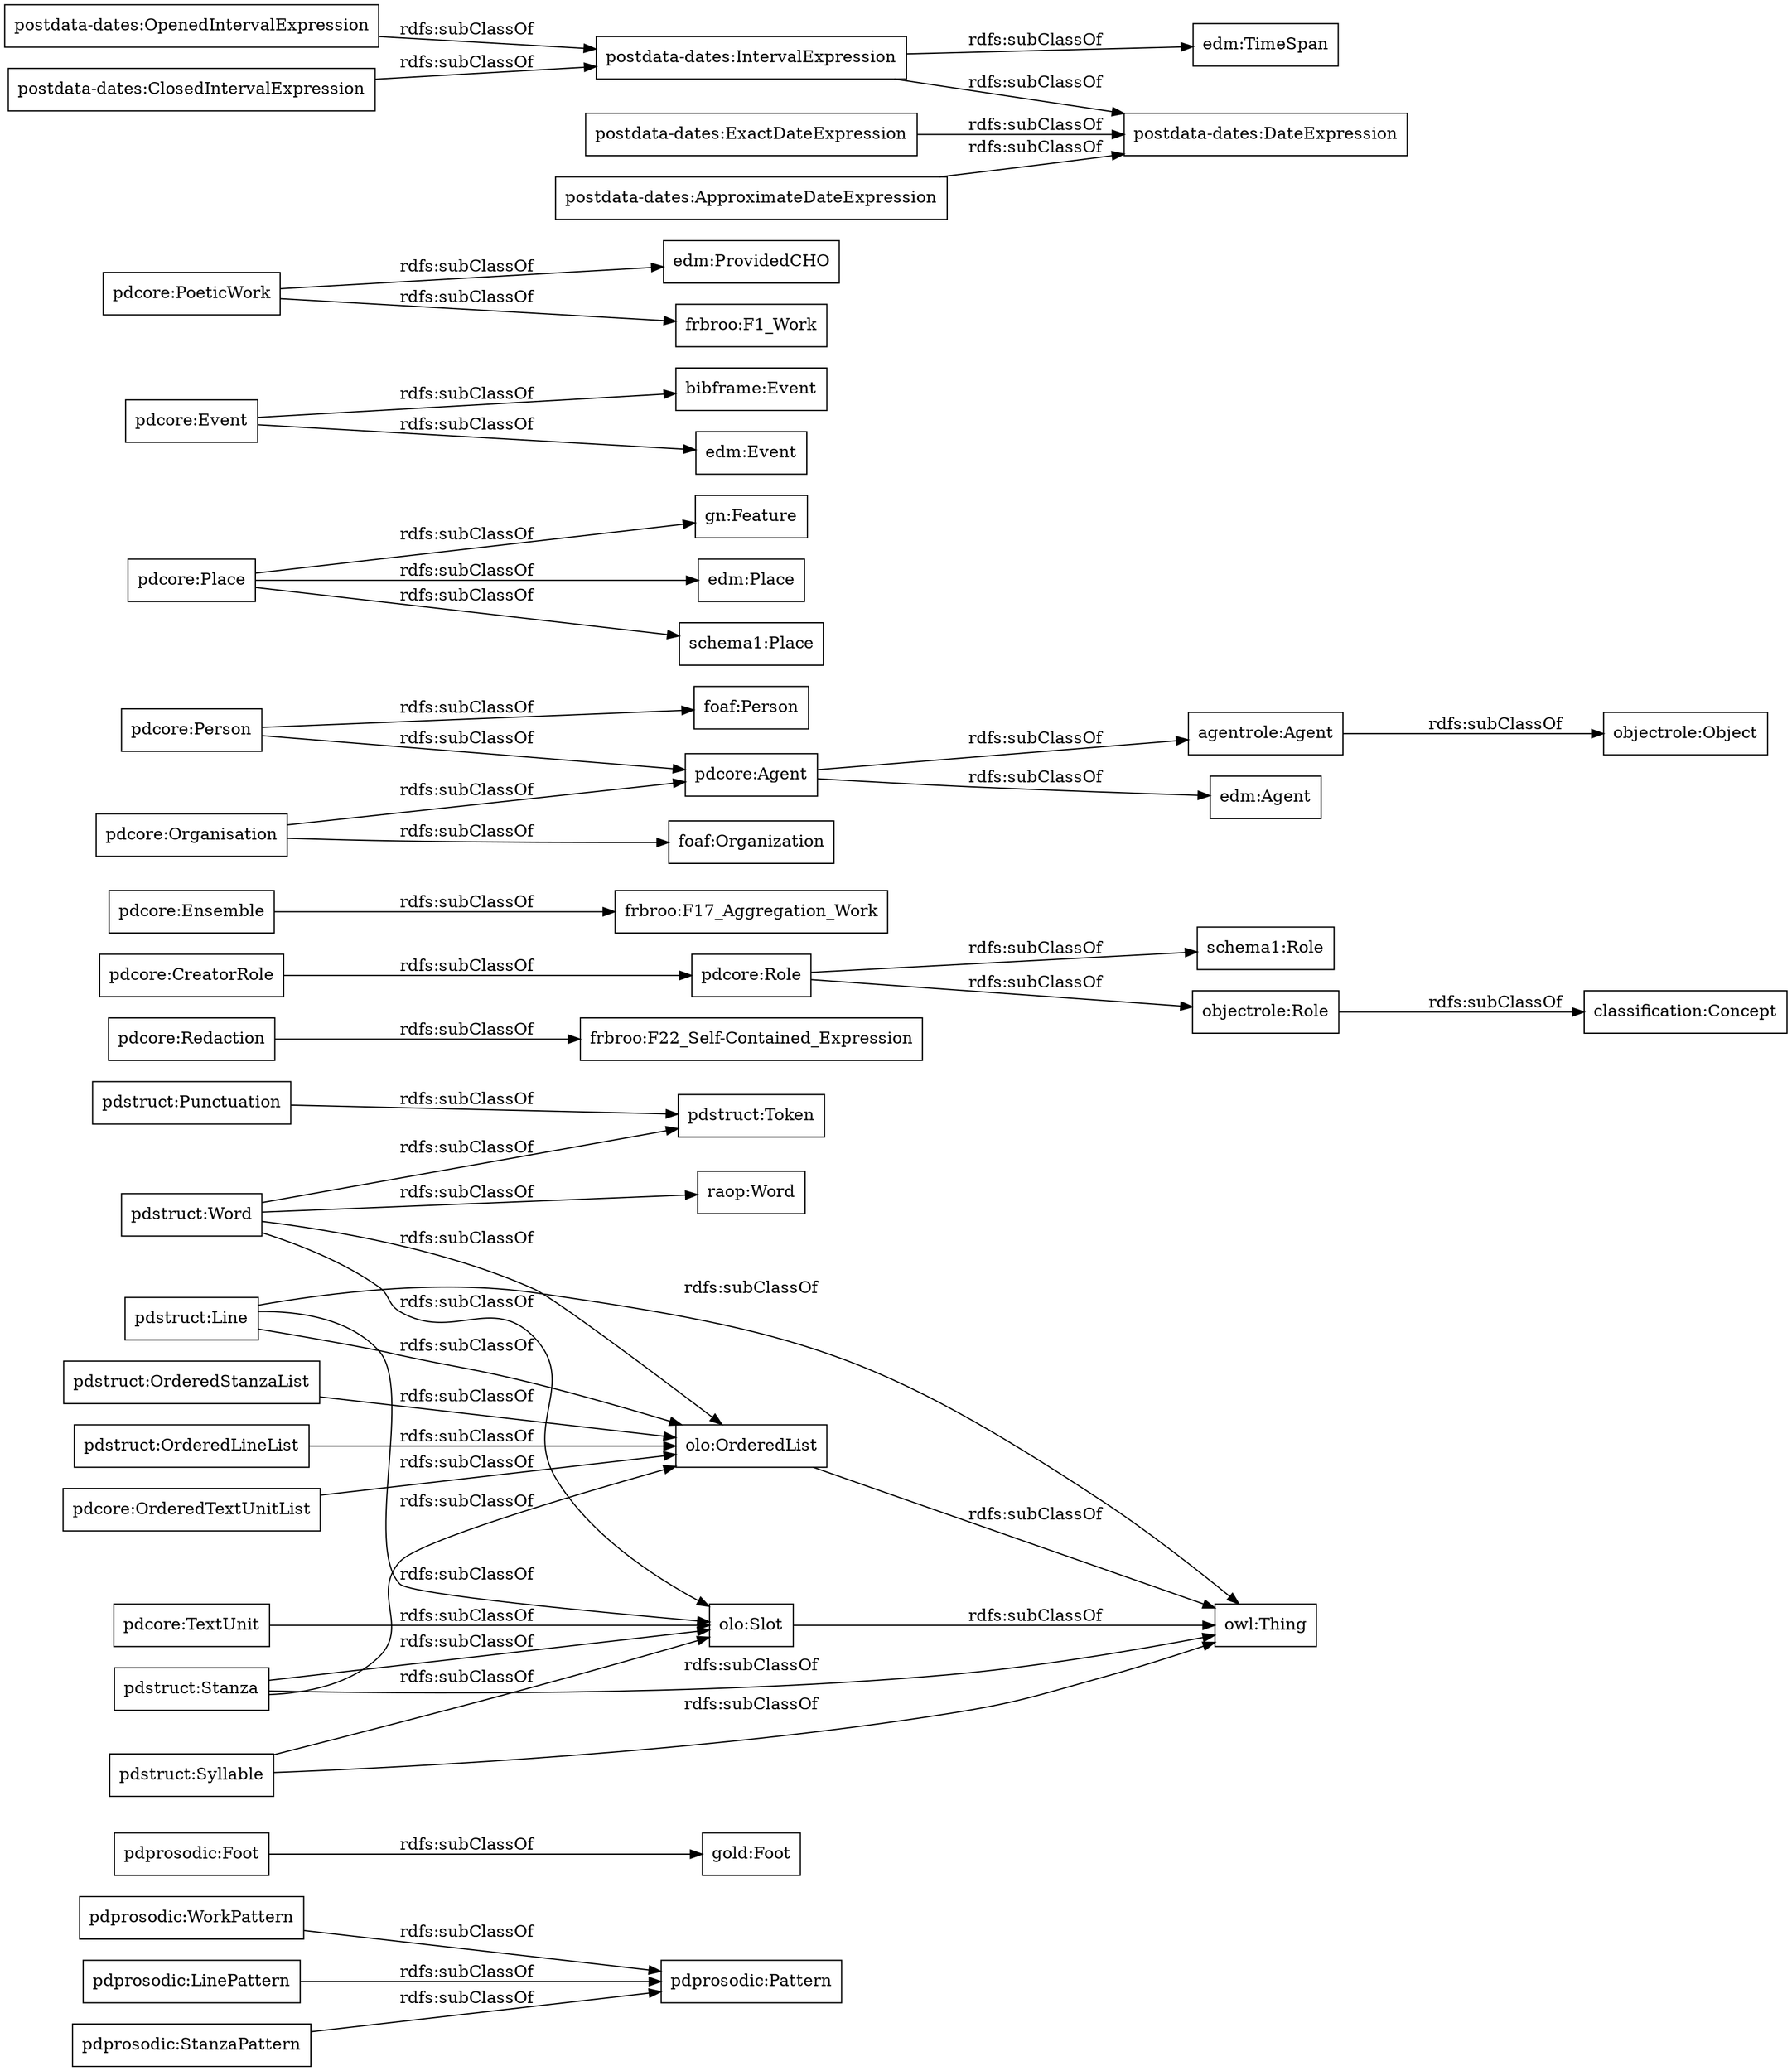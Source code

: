 digraph ar2dtool_diagram { 
rankdir=LR;
size="1000"
node [shape = rectangle, color="black"]; "pdprosodic:WorkPattern" "pdprosodic:Foot" "pdprosodic:LinePattern" "pdprosodic:Pattern" "gold:Foot" "pdprosodic:StanzaPattern" "pdstruct:Punctuation" "pdstruct:Line" "pdstruct:OrderedStanzaList" "pdstruct:Word" "pdstruct:Stanza" "pdstruct:Token" "pdcore:Redaction" "pdstruct:Syllable" "raop:Word" "pdstruct:OrderedLineList" "olo:Slot" "olo:OrderedList" "pdcore:Role" "frbroo:F17_Aggregation_Work" "pdcore:OrderedTextUnitList" "agentrole:Agent" "gn:Feature" "edm:Agent" "pdcore:Agent" "pdcore:CreatorRole" "pdcore:Person" "pdcore:Organisation" "edm:Place" "pdcore:Ensemble" "foaf:Person" "frbroo:F22_Self-Contained_Expression" "bibframe:Event" "edm:Event" "pdcore:TextUnit" "foaf:Organization" "edm:ProvidedCHO" "pdcore:Place" "schema1:Place" "pdcore:Event" "pdcore:PoeticWork" "frbroo:F1_Work" "schema1:Role" "owl:Thing" "objectrole:Role" "objectrole:Object" "postdata-dates:OpenedIntervalExpression" "postdata-dates:ClosedIntervalExpression" "postdata-dates:IntervalExpression" "postdata-dates:ExactDateExpression" "edm:TimeSpan" "postdata-dates:DateExpression" "postdata-dates:ApproximateDateExpression" "classification:Concept" ; /*classes style*/
	"pdprosodic:WorkPattern" -> "pdprosodic:Pattern" [ label = "rdfs:subClassOf" ];
	"pdstruct:OrderedStanzaList" -> "olo:OrderedList" [ label = "rdfs:subClassOf" ];
	"pdstruct:Punctuation" -> "pdstruct:Token" [ label = "rdfs:subClassOf" ];
	"agentrole:Agent" -> "objectrole:Object" [ label = "rdfs:subClassOf" ];
	"pdstruct:Word" -> "olo:OrderedList" [ label = "rdfs:subClassOf" ];
	"pdstruct:Word" -> "olo:Slot" [ label = "rdfs:subClassOf" ];
	"pdstruct:Word" -> "pdstruct:Token" [ label = "rdfs:subClassOf" ];
	"pdstruct:Word" -> "raop:Word" [ label = "rdfs:subClassOf" ];
	"pdcore:PoeticWork" -> "frbroo:F1_Work" [ label = "rdfs:subClassOf" ];
	"pdcore:PoeticWork" -> "edm:ProvidedCHO" [ label = "rdfs:subClassOf" ];
	"pdprosodic:Foot" -> "gold:Foot" [ label = "rdfs:subClassOf" ];
	"objectrole:Role" -> "classification:Concept" [ label = "rdfs:subClassOf" ];
	"postdata-dates:ClosedIntervalExpression" -> "postdata-dates:IntervalExpression" [ label = "rdfs:subClassOf" ];
	"pdstruct:Stanza" -> "olo:Slot" [ label = "rdfs:subClassOf" ];
	"pdstruct:Stanza" -> "olo:OrderedList" [ label = "rdfs:subClassOf" ];
	"pdstruct:Stanza" -> "owl:Thing" [ label = "rdfs:subClassOf" ];
	"postdata-dates:ApproximateDateExpression" -> "postdata-dates:DateExpression" [ label = "rdfs:subClassOf" ];
	"pdcore:Agent" -> "agentrole:Agent" [ label = "rdfs:subClassOf" ];
	"pdcore:Agent" -> "edm:Agent" [ label = "rdfs:subClassOf" ];
	"olo:Slot" -> "owl:Thing" [ label = "rdfs:subClassOf" ];
	"postdata-dates:OpenedIntervalExpression" -> "postdata-dates:IntervalExpression" [ label = "rdfs:subClassOf" ];
	"pdcore:Organisation" -> "foaf:Organization" [ label = "rdfs:subClassOf" ];
	"pdcore:Organisation" -> "pdcore:Agent" [ label = "rdfs:subClassOf" ];
	"pdcore:Ensemble" -> "frbroo:F17_Aggregation_Work" [ label = "rdfs:subClassOf" ];
	"olo:OrderedList" -> "owl:Thing" [ label = "rdfs:subClassOf" ];
	"pdcore:TextUnit" -> "olo:Slot" [ label = "rdfs:subClassOf" ];
	"pdcore:Redaction" -> "frbroo:F22_Self-Contained_Expression" [ label = "rdfs:subClassOf" ];
	"pdcore:Place" -> "edm:Place" [ label = "rdfs:subClassOf" ];
	"pdcore:Place" -> "schema1:Place" [ label = "rdfs:subClassOf" ];
	"pdcore:Place" -> "gn:Feature" [ label = "rdfs:subClassOf" ];
	"pdstruct:OrderedLineList" -> "olo:OrderedList" [ label = "rdfs:subClassOf" ];
	"pdcore:CreatorRole" -> "pdcore:Role" [ label = "rdfs:subClassOf" ];
	"pdstruct:Syllable" -> "owl:Thing" [ label = "rdfs:subClassOf" ];
	"pdstruct:Syllable" -> "olo:Slot" [ label = "rdfs:subClassOf" ];
	"pdcore:Role" -> "objectrole:Role" [ label = "rdfs:subClassOf" ];
	"pdcore:Role" -> "schema1:Role" [ label = "rdfs:subClassOf" ];
	"pdprosodic:StanzaPattern" -> "pdprosodic:Pattern" [ label = "rdfs:subClassOf" ];
	"pdstruct:Line" -> "olo:Slot" [ label = "rdfs:subClassOf" ];
	"pdstruct:Line" -> "olo:OrderedList" [ label = "rdfs:subClassOf" ];
	"pdstruct:Line" -> "owl:Thing" [ label = "rdfs:subClassOf" ];
	"pdprosodic:LinePattern" -> "pdprosodic:Pattern" [ label = "rdfs:subClassOf" ];
	"pdcore:OrderedTextUnitList" -> "olo:OrderedList" [ label = "rdfs:subClassOf" ];
	"postdata-dates:IntervalExpression" -> "edm:TimeSpan" [ label = "rdfs:subClassOf" ];
	"postdata-dates:IntervalExpression" -> "postdata-dates:DateExpression" [ label = "rdfs:subClassOf" ];
	"postdata-dates:ExactDateExpression" -> "postdata-dates:DateExpression" [ label = "rdfs:subClassOf" ];
	"pdcore:Event" -> "edm:Event" [ label = "rdfs:subClassOf" ];
	"pdcore:Event" -> "bibframe:Event" [ label = "rdfs:subClassOf" ];
	"pdcore:Person" -> "foaf:Person" [ label = "rdfs:subClassOf" ];
	"pdcore:Person" -> "pdcore:Agent" [ label = "rdfs:subClassOf" ];

}
